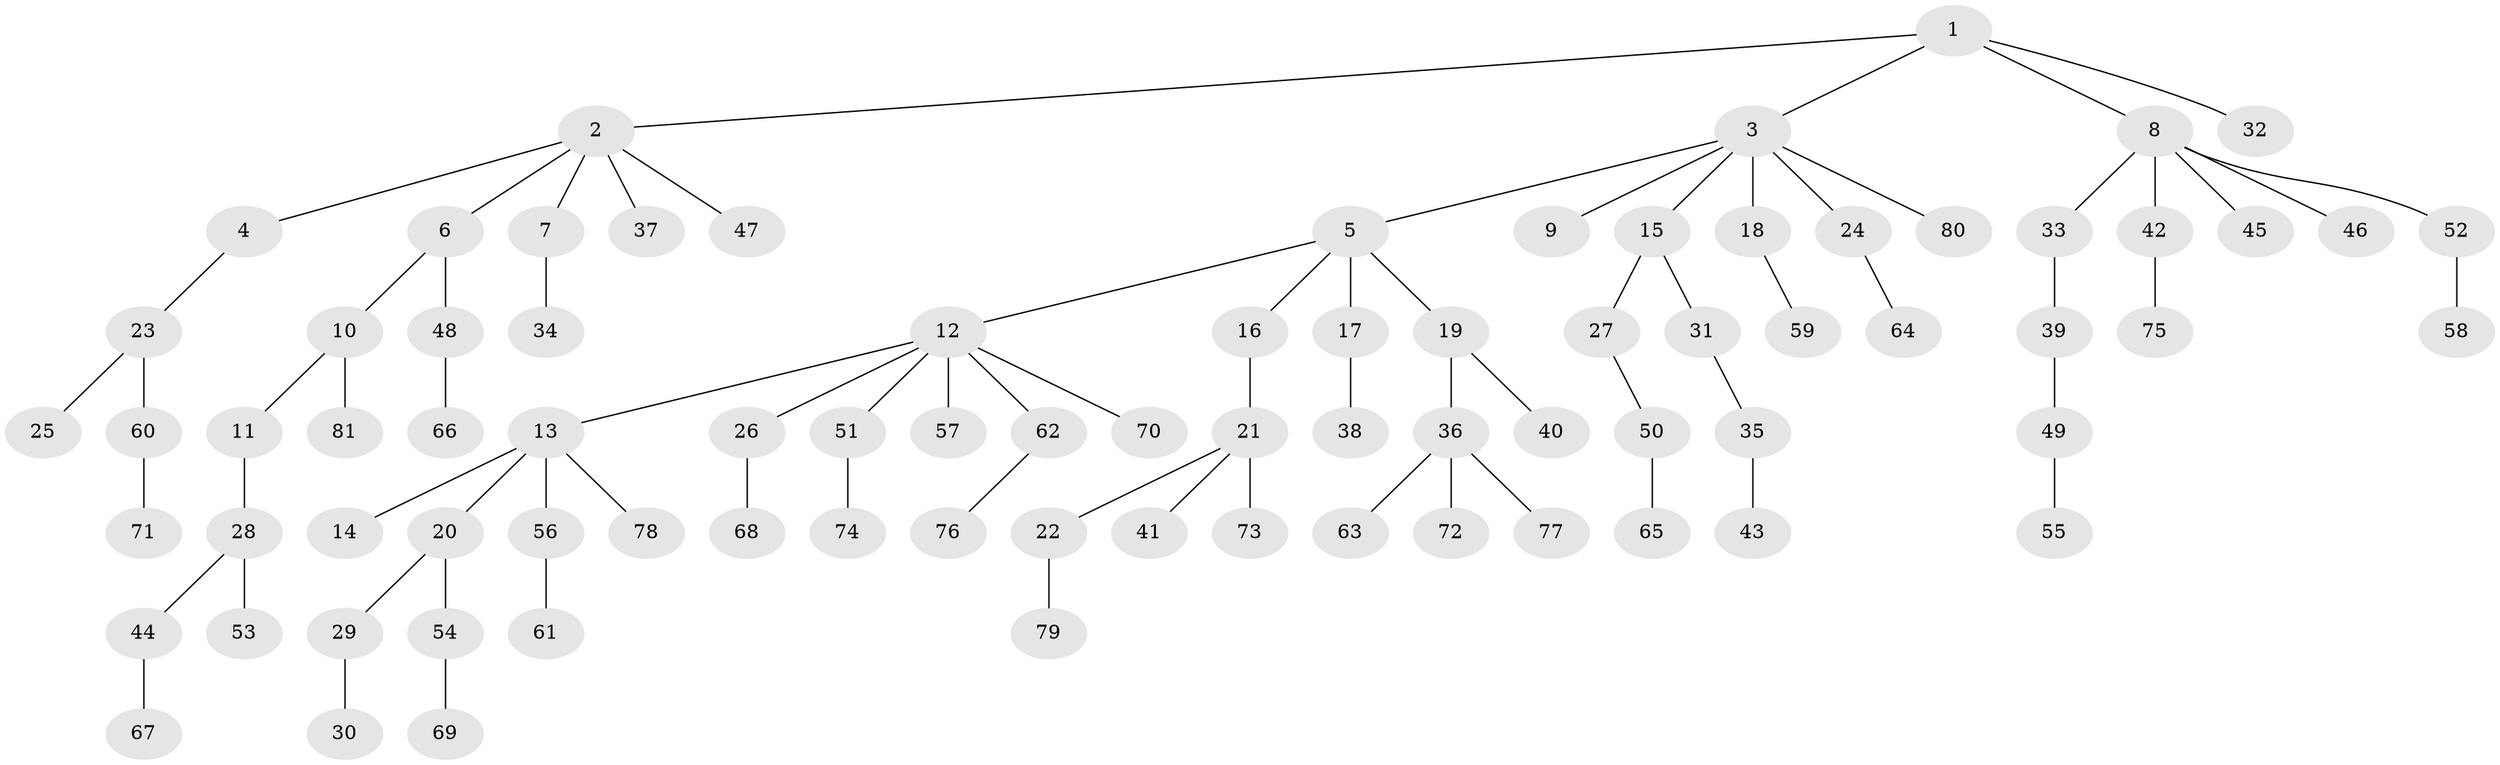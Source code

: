// coarse degree distribution, {3: 0.08771929824561403, 5: 0.05263157894736842, 6: 0.03508771929824561, 2: 0.24561403508771928, 1: 0.5263157894736842, 4: 0.05263157894736842}
// Generated by graph-tools (version 1.1) at 2025/51/03/04/25 22:51:40]
// undirected, 81 vertices, 80 edges
graph export_dot {
  node [color=gray90,style=filled];
  1;
  2;
  3;
  4;
  5;
  6;
  7;
  8;
  9;
  10;
  11;
  12;
  13;
  14;
  15;
  16;
  17;
  18;
  19;
  20;
  21;
  22;
  23;
  24;
  25;
  26;
  27;
  28;
  29;
  30;
  31;
  32;
  33;
  34;
  35;
  36;
  37;
  38;
  39;
  40;
  41;
  42;
  43;
  44;
  45;
  46;
  47;
  48;
  49;
  50;
  51;
  52;
  53;
  54;
  55;
  56;
  57;
  58;
  59;
  60;
  61;
  62;
  63;
  64;
  65;
  66;
  67;
  68;
  69;
  70;
  71;
  72;
  73;
  74;
  75;
  76;
  77;
  78;
  79;
  80;
  81;
  1 -- 2;
  1 -- 3;
  1 -- 8;
  1 -- 32;
  2 -- 4;
  2 -- 6;
  2 -- 7;
  2 -- 37;
  2 -- 47;
  3 -- 5;
  3 -- 9;
  3 -- 15;
  3 -- 18;
  3 -- 24;
  3 -- 80;
  4 -- 23;
  5 -- 12;
  5 -- 16;
  5 -- 17;
  5 -- 19;
  6 -- 10;
  6 -- 48;
  7 -- 34;
  8 -- 33;
  8 -- 42;
  8 -- 45;
  8 -- 46;
  8 -- 52;
  10 -- 11;
  10 -- 81;
  11 -- 28;
  12 -- 13;
  12 -- 26;
  12 -- 51;
  12 -- 57;
  12 -- 62;
  12 -- 70;
  13 -- 14;
  13 -- 20;
  13 -- 56;
  13 -- 78;
  15 -- 27;
  15 -- 31;
  16 -- 21;
  17 -- 38;
  18 -- 59;
  19 -- 36;
  19 -- 40;
  20 -- 29;
  20 -- 54;
  21 -- 22;
  21 -- 41;
  21 -- 73;
  22 -- 79;
  23 -- 25;
  23 -- 60;
  24 -- 64;
  26 -- 68;
  27 -- 50;
  28 -- 44;
  28 -- 53;
  29 -- 30;
  31 -- 35;
  33 -- 39;
  35 -- 43;
  36 -- 63;
  36 -- 72;
  36 -- 77;
  39 -- 49;
  42 -- 75;
  44 -- 67;
  48 -- 66;
  49 -- 55;
  50 -- 65;
  51 -- 74;
  52 -- 58;
  54 -- 69;
  56 -- 61;
  60 -- 71;
  62 -- 76;
}

